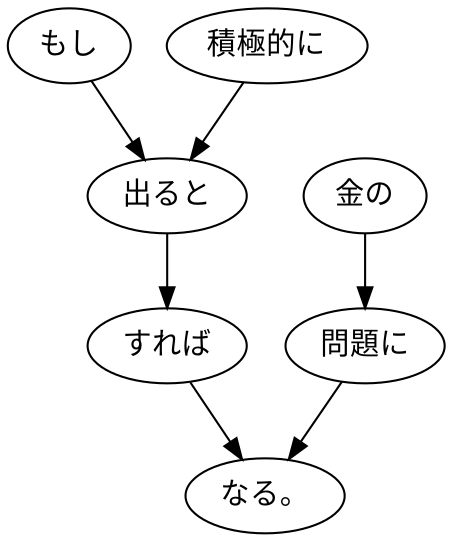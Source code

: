 digraph graph5541 {
	node0 [label="もし"];
	node1 [label="積極的に"];
	node2 [label="出ると"];
	node3 [label="すれば"];
	node4 [label="金の"];
	node5 [label="問題に"];
	node6 [label="なる。"];
	node0 -> node2;
	node1 -> node2;
	node2 -> node3;
	node3 -> node6;
	node4 -> node5;
	node5 -> node6;
}
